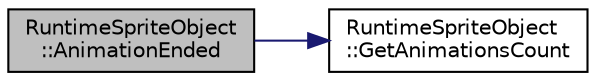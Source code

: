 digraph "RuntimeSpriteObject::AnimationEnded"
{
  edge [fontname="Helvetica",fontsize="10",labelfontname="Helvetica",labelfontsize="10"];
  node [fontname="Helvetica",fontsize="10",shape=record];
  rankdir="LR";
  Node1 [label="RuntimeSpriteObject\l::AnimationEnded",height=0.2,width=0.4,color="black", fillcolor="grey75", style="filled", fontcolor="black"];
  Node1 -> Node2 [color="midnightblue",fontsize="10",style="solid",fontname="Helvetica"];
  Node2 [label="RuntimeSpriteObject\l::GetAnimationsCount",height=0.2,width=0.4,color="black", fillcolor="white", style="filled",URL="$dd/d1a/class_runtime_sprite_object.html#afe3313b2c27cbf534fa58de46fdf3fcc",tooltip="Get the number of animations inside this object. "];
}
